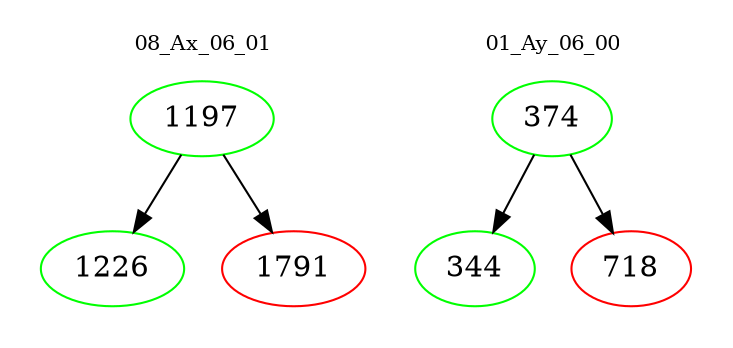 digraph{
subgraph cluster_0 {
color = white
label = "08_Ax_06_01";
fontsize=10;
T0_1197 [label="1197", color="green"]
T0_1197 -> T0_1226 [color="black"]
T0_1226 [label="1226", color="green"]
T0_1197 -> T0_1791 [color="black"]
T0_1791 [label="1791", color="red"]
}
subgraph cluster_1 {
color = white
label = "01_Ay_06_00";
fontsize=10;
T1_374 [label="374", color="green"]
T1_374 -> T1_344 [color="black"]
T1_344 [label="344", color="green"]
T1_374 -> T1_718 [color="black"]
T1_718 [label="718", color="red"]
}
}
